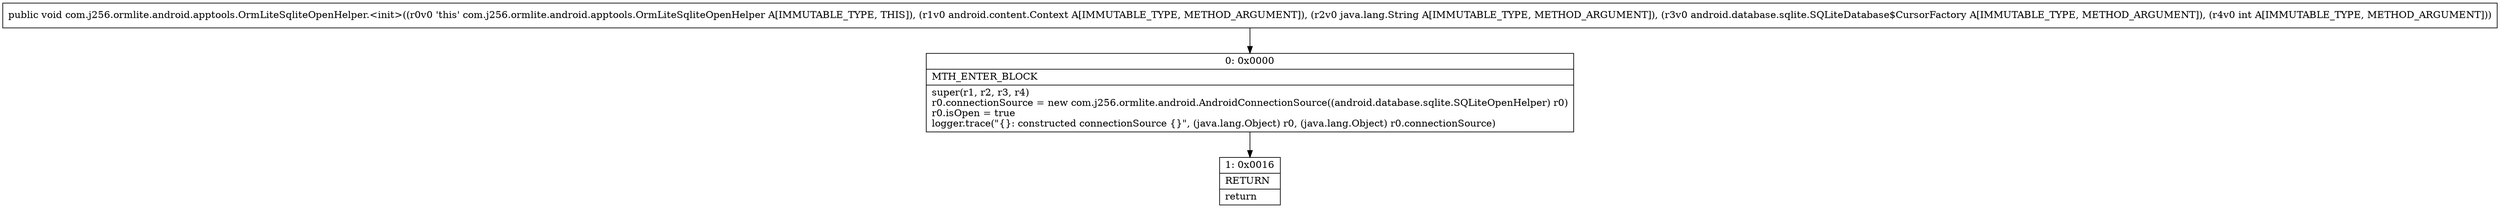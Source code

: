 digraph "CFG forcom.j256.ormlite.android.apptools.OrmLiteSqliteOpenHelper.\<init\>(Landroid\/content\/Context;Ljava\/lang\/String;Landroid\/database\/sqlite\/SQLiteDatabase$CursorFactory;I)V" {
Node_0 [shape=record,label="{0\:\ 0x0000|MTH_ENTER_BLOCK\l|super(r1, r2, r3, r4)\lr0.connectionSource = new com.j256.ormlite.android.AndroidConnectionSource((android.database.sqlite.SQLiteOpenHelper) r0)\lr0.isOpen = true\llogger.trace(\"\{\}: constructed connectionSource \{\}\", (java.lang.Object) r0, (java.lang.Object) r0.connectionSource)\l}"];
Node_1 [shape=record,label="{1\:\ 0x0016|RETURN\l|return\l}"];
MethodNode[shape=record,label="{public void com.j256.ormlite.android.apptools.OrmLiteSqliteOpenHelper.\<init\>((r0v0 'this' com.j256.ormlite.android.apptools.OrmLiteSqliteOpenHelper A[IMMUTABLE_TYPE, THIS]), (r1v0 android.content.Context A[IMMUTABLE_TYPE, METHOD_ARGUMENT]), (r2v0 java.lang.String A[IMMUTABLE_TYPE, METHOD_ARGUMENT]), (r3v0 android.database.sqlite.SQLiteDatabase$CursorFactory A[IMMUTABLE_TYPE, METHOD_ARGUMENT]), (r4v0 int A[IMMUTABLE_TYPE, METHOD_ARGUMENT])) }"];
MethodNode -> Node_0;
Node_0 -> Node_1;
}

